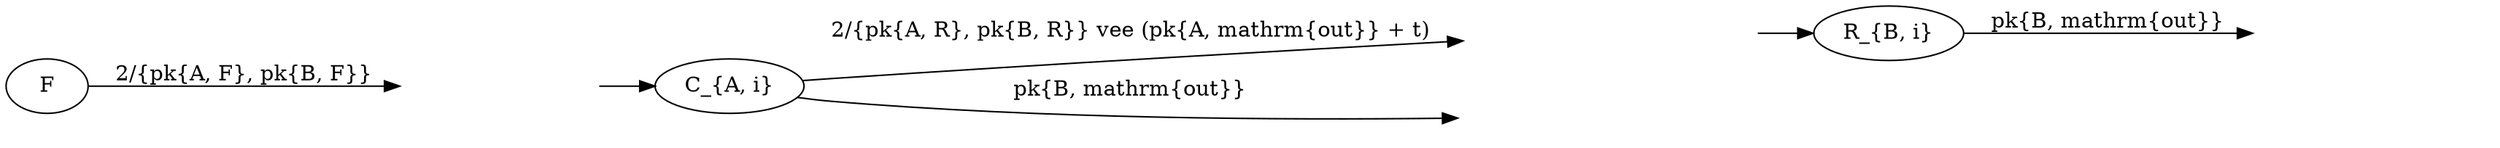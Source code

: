 digraph G {
  funding [label="F"]
  funding_out [style=invisible]
  commitment [label="C_{A, i}"]
  commitment_out_1 [style=invisible]
  commitment_out_2 [style=invisible]
  revocation [label="R_{B, i}"]
  revocation_out [style=invisible]

  funding -> funding_out [label="2/\{\pk{A, F}, \pk{B, F}\}"]
  funding_out -> commitment
  commitment -> commitment_out_1 [label="2/\{\pk{A, R}, \pk{B, R}\} \vee (\pk{A, \mathrm{out}} + t)"]
  commitment -> commitment_out_2 [label="\pk{B, \mathrm{out}}"]
  commitment_out_1 -> revocation
  revocation -> revocation_out [label="\pk{B, \mathrm{out}}"]

  rankdir=LR
}

